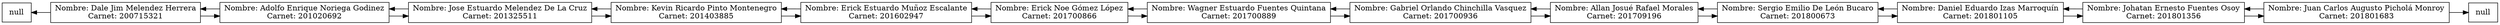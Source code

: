digraph lista{
rankdir=LR;
node[shape = record];
nodonull1[label="null"];
nodonull2[label="null"];
nodonull1->nodo0 [dir=back];
nodo0[label="Nombre: Dale Jim Melendez Herrera\nCarnet: 200715321"];
nodo1[label="Nombre: Adolfo Enrique Noriega Godinez\nCarnet: 201020692"];
nodo2[label="Nombre: Jose Estuardo Melendez De La Cruz\nCarnet: 201325511"];
nodo3[label="Nombre: Kevin Ricardo Pinto Montenegro\nCarnet: 201403885"];
nodo4[label="Nombre: Erick Estuardo Muñoz Escalante\nCarnet: 201602947"];
nodo5[label="Nombre: Erick Noe Gómez López\nCarnet: 201700866"];
nodo6[label="Nombre: Wagner Estuardo Fuentes Quintana\nCarnet: 201700889"];
nodo7[label="Nombre: Gabriel Orlando Chinchilla Vasquez\nCarnet: 201700936"];
nodo8[label="Nombre: Allan Josué Rafael Morales\nCarnet: 201709196"];
nodo9[label="Nombre: Sergio Emilio De León Bucaro\nCarnet: 201800673"];
nodo10[label="Nombre: Daniel Eduardo Izas Marroquín\nCarnet: 201801105"];
nodo11[label="Nombre: Johatan Ernesto Fuentes Osoy\nCarnet: 201801356"];
nodo12[label="Nombre: Juan Carlos Augusto Picholá Monroy\nCarnet: 201801683"];
nodo0->nodo1;
nodo1->nodo0;
nodo1->nodo2;
nodo2->nodo1;
nodo2->nodo3;
nodo3->nodo2;
nodo3->nodo4;
nodo4->nodo3;
nodo4->nodo5;
nodo5->nodo4;
nodo5->nodo6;
nodo6->nodo5;
nodo6->nodo7;
nodo7->nodo6;
nodo7->nodo8;
nodo8->nodo7;
nodo8->nodo9;
nodo9->nodo8;
nodo9->nodo10;
nodo10->nodo9;
nodo10->nodo11;
nodo11->nodo10;
nodo11->nodo12;
nodo12->nodo11;
nodo12->nodonull2;
}